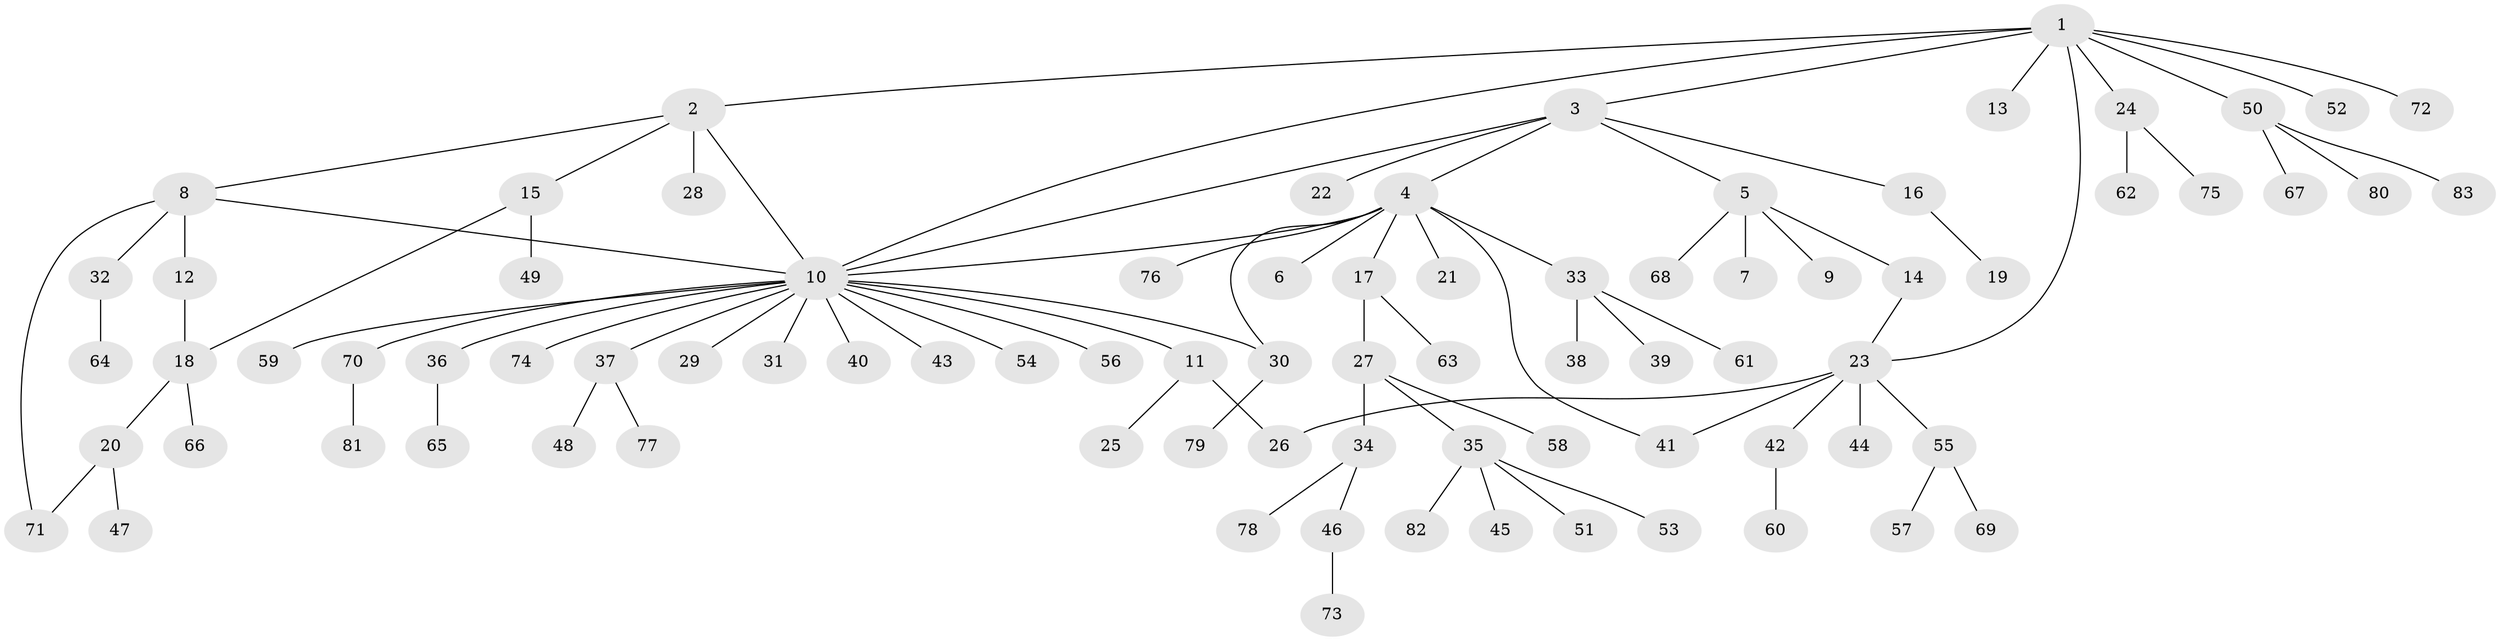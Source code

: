 // Generated by graph-tools (version 1.1) at 2025/01/03/09/25 03:01:48]
// undirected, 83 vertices, 92 edges
graph export_dot {
graph [start="1"]
  node [color=gray90,style=filled];
  1;
  2;
  3;
  4;
  5;
  6;
  7;
  8;
  9;
  10;
  11;
  12;
  13;
  14;
  15;
  16;
  17;
  18;
  19;
  20;
  21;
  22;
  23;
  24;
  25;
  26;
  27;
  28;
  29;
  30;
  31;
  32;
  33;
  34;
  35;
  36;
  37;
  38;
  39;
  40;
  41;
  42;
  43;
  44;
  45;
  46;
  47;
  48;
  49;
  50;
  51;
  52;
  53;
  54;
  55;
  56;
  57;
  58;
  59;
  60;
  61;
  62;
  63;
  64;
  65;
  66;
  67;
  68;
  69;
  70;
  71;
  72;
  73;
  74;
  75;
  76;
  77;
  78;
  79;
  80;
  81;
  82;
  83;
  1 -- 2;
  1 -- 3;
  1 -- 10;
  1 -- 13;
  1 -- 23;
  1 -- 24;
  1 -- 50;
  1 -- 52;
  1 -- 72;
  2 -- 8;
  2 -- 10;
  2 -- 15;
  2 -- 28;
  3 -- 4;
  3 -- 5;
  3 -- 10;
  3 -- 16;
  3 -- 22;
  4 -- 6;
  4 -- 10;
  4 -- 17;
  4 -- 21;
  4 -- 30;
  4 -- 33;
  4 -- 41;
  4 -- 76;
  5 -- 7;
  5 -- 9;
  5 -- 14;
  5 -- 68;
  8 -- 10;
  8 -- 12;
  8 -- 32;
  8 -- 71;
  10 -- 11;
  10 -- 29;
  10 -- 30;
  10 -- 31;
  10 -- 36;
  10 -- 37;
  10 -- 40;
  10 -- 43;
  10 -- 54;
  10 -- 56;
  10 -- 59;
  10 -- 70;
  10 -- 74;
  11 -- 25;
  11 -- 26;
  12 -- 18;
  14 -- 23;
  15 -- 18;
  15 -- 49;
  16 -- 19;
  17 -- 27;
  17 -- 63;
  18 -- 20;
  18 -- 66;
  20 -- 47;
  20 -- 71;
  23 -- 26;
  23 -- 41;
  23 -- 42;
  23 -- 44;
  23 -- 55;
  24 -- 62;
  24 -- 75;
  27 -- 34;
  27 -- 35;
  27 -- 58;
  30 -- 79;
  32 -- 64;
  33 -- 38;
  33 -- 39;
  33 -- 61;
  34 -- 46;
  34 -- 78;
  35 -- 45;
  35 -- 51;
  35 -- 53;
  35 -- 82;
  36 -- 65;
  37 -- 48;
  37 -- 77;
  42 -- 60;
  46 -- 73;
  50 -- 67;
  50 -- 80;
  50 -- 83;
  55 -- 57;
  55 -- 69;
  70 -- 81;
}
